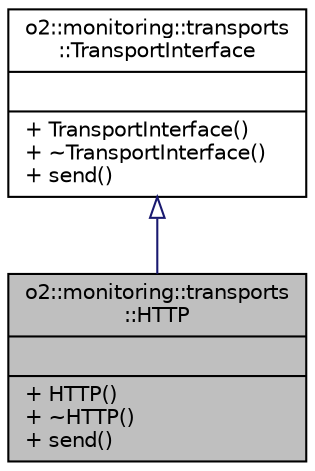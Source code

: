 digraph "o2::monitoring::transports::HTTP"
{
 // INTERACTIVE_SVG=YES
  bgcolor="transparent";
  edge [fontname="Helvetica",fontsize="10",labelfontname="Helvetica",labelfontsize="10"];
  node [fontname="Helvetica",fontsize="10",shape=record];
  Node1 [label="{o2::monitoring::transports\l::HTTP\n||+ HTTP()\l+ ~HTTP()\l+ send()\l}",height=0.2,width=0.4,color="black", fillcolor="grey75", style="filled" fontcolor="black"];
  Node2 -> Node1 [dir="back",color="midnightblue",fontsize="10",style="solid",arrowtail="onormal",fontname="Helvetica"];
  Node2 [label="{o2::monitoring::transports\l::TransportInterface\n||+ TransportInterface()\l+ ~TransportInterface()\l+ send()\l}",height=0.2,width=0.4,color="black",URL="$d0/d57/classo2_1_1monitoring_1_1transports_1_1TransportInterface.html",tooltip="Transport interface for backends. "];
}
